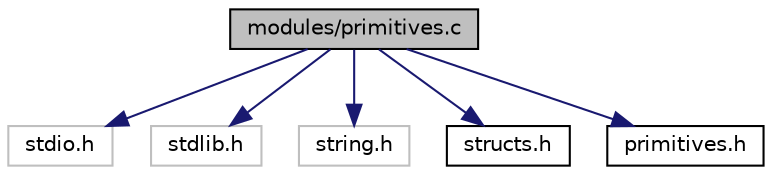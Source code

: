 digraph "modules/primitives.c"
{
  edge [fontname="Helvetica",fontsize="10",labelfontname="Helvetica",labelfontsize="10"];
  node [fontname="Helvetica",fontsize="10",shape=record];
  Node0 [label="modules/primitives.c",height=0.2,width=0.4,color="black", fillcolor="grey75", style="filled", fontcolor="black"];
  Node0 -> Node1 [color="midnightblue",fontsize="10",style="solid",fontname="Helvetica"];
  Node1 [label="stdio.h",height=0.2,width=0.4,color="grey75", fillcolor="white", style="filled"];
  Node0 -> Node2 [color="midnightblue",fontsize="10",style="solid",fontname="Helvetica"];
  Node2 [label="stdlib.h",height=0.2,width=0.4,color="grey75", fillcolor="white", style="filled"];
  Node0 -> Node3 [color="midnightblue",fontsize="10",style="solid",fontname="Helvetica"];
  Node3 [label="string.h",height=0.2,width=0.4,color="grey75", fillcolor="white", style="filled"];
  Node0 -> Node4 [color="midnightblue",fontsize="10",style="solid",fontname="Helvetica"];
  Node4 [label="structs.h",height=0.2,width=0.4,color="black", fillcolor="white", style="filled",URL="$structs_8h.html",tooltip="Contém as definições das structs. "];
  Node0 -> Node5 [color="midnightblue",fontsize="10",style="solid",fontname="Helvetica"];
  Node5 [label="primitives.h",height=0.2,width=0.4,color="black", fillcolor="white", style="filled",URL="$primitives_8h.html",tooltip="Contém as assinaturas das primitivas. "];
}
